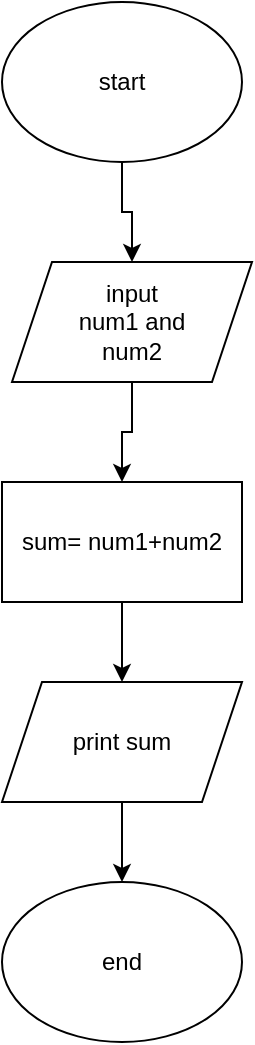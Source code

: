 <mxfile version="22.1.5" type="google">
  <diagram name="Page-1" id="oZJ61f9hxRfZGB52BDo2">
    <mxGraphModel grid="1" page="1" gridSize="10" guides="1" tooltips="1" connect="1" arrows="1" fold="1" pageScale="1" pageWidth="850" pageHeight="1100" math="0" shadow="0">
      <root>
        <mxCell id="0" />
        <mxCell id="1" parent="0" />
        <mxCell id="XKfPeT3oH0wZ-IF9RCkf-6" style="edgeStyle=orthogonalEdgeStyle;rounded=0;orthogonalLoop=1;jettySize=auto;html=1;" edge="1" parent="1" source="XKfPeT3oH0wZ-IF9RCkf-1" target="XKfPeT3oH0wZ-IF9RCkf-2">
          <mxGeometry relative="1" as="geometry" />
        </mxCell>
        <mxCell id="XKfPeT3oH0wZ-IF9RCkf-1" value="start" style="ellipse;whiteSpace=wrap;html=1;" vertex="1" parent="1">
          <mxGeometry x="360" y="350" width="120" height="80" as="geometry" />
        </mxCell>
        <mxCell id="XKfPeT3oH0wZ-IF9RCkf-7" style="edgeStyle=orthogonalEdgeStyle;rounded=0;orthogonalLoop=1;jettySize=auto;html=1;exitX=0.5;exitY=1;exitDx=0;exitDy=0;" edge="1" parent="1" source="XKfPeT3oH0wZ-IF9RCkf-2" target="XKfPeT3oH0wZ-IF9RCkf-3">
          <mxGeometry relative="1" as="geometry" />
        </mxCell>
        <mxCell id="XKfPeT3oH0wZ-IF9RCkf-2" value="input &lt;br&gt;num1 and &lt;br&gt;num2" style="shape=parallelogram;perimeter=parallelogramPerimeter;whiteSpace=wrap;html=1;fixedSize=1;" vertex="1" parent="1">
          <mxGeometry x="365" y="480" width="120" height="60" as="geometry" />
        </mxCell>
        <mxCell id="XKfPeT3oH0wZ-IF9RCkf-8" style="edgeStyle=orthogonalEdgeStyle;rounded=0;orthogonalLoop=1;jettySize=auto;html=1;exitX=0.5;exitY=1;exitDx=0;exitDy=0;" edge="1" parent="1" source="XKfPeT3oH0wZ-IF9RCkf-3" target="XKfPeT3oH0wZ-IF9RCkf-4">
          <mxGeometry relative="1" as="geometry" />
        </mxCell>
        <mxCell id="XKfPeT3oH0wZ-IF9RCkf-3" value="sum= num1+num2" style="rounded=0;whiteSpace=wrap;html=1;" vertex="1" parent="1">
          <mxGeometry x="360" y="590" width="120" height="60" as="geometry" />
        </mxCell>
        <mxCell id="XKfPeT3oH0wZ-IF9RCkf-9" style="edgeStyle=orthogonalEdgeStyle;rounded=0;orthogonalLoop=1;jettySize=auto;html=1;exitX=0.5;exitY=1;exitDx=0;exitDy=0;entryX=0.5;entryY=0;entryDx=0;entryDy=0;" edge="1" parent="1" source="XKfPeT3oH0wZ-IF9RCkf-4" target="XKfPeT3oH0wZ-IF9RCkf-5">
          <mxGeometry relative="1" as="geometry" />
        </mxCell>
        <mxCell id="XKfPeT3oH0wZ-IF9RCkf-4" value="print sum" style="shape=parallelogram;perimeter=parallelogramPerimeter;whiteSpace=wrap;html=1;fixedSize=1;" vertex="1" parent="1">
          <mxGeometry x="360" y="690" width="120" height="60" as="geometry" />
        </mxCell>
        <mxCell id="XKfPeT3oH0wZ-IF9RCkf-5" value="end" style="ellipse;whiteSpace=wrap;html=1;" vertex="1" parent="1">
          <mxGeometry x="360" y="790" width="120" height="80" as="geometry" />
        </mxCell>
      </root>
    </mxGraphModel>
  </diagram>
</mxfile>
